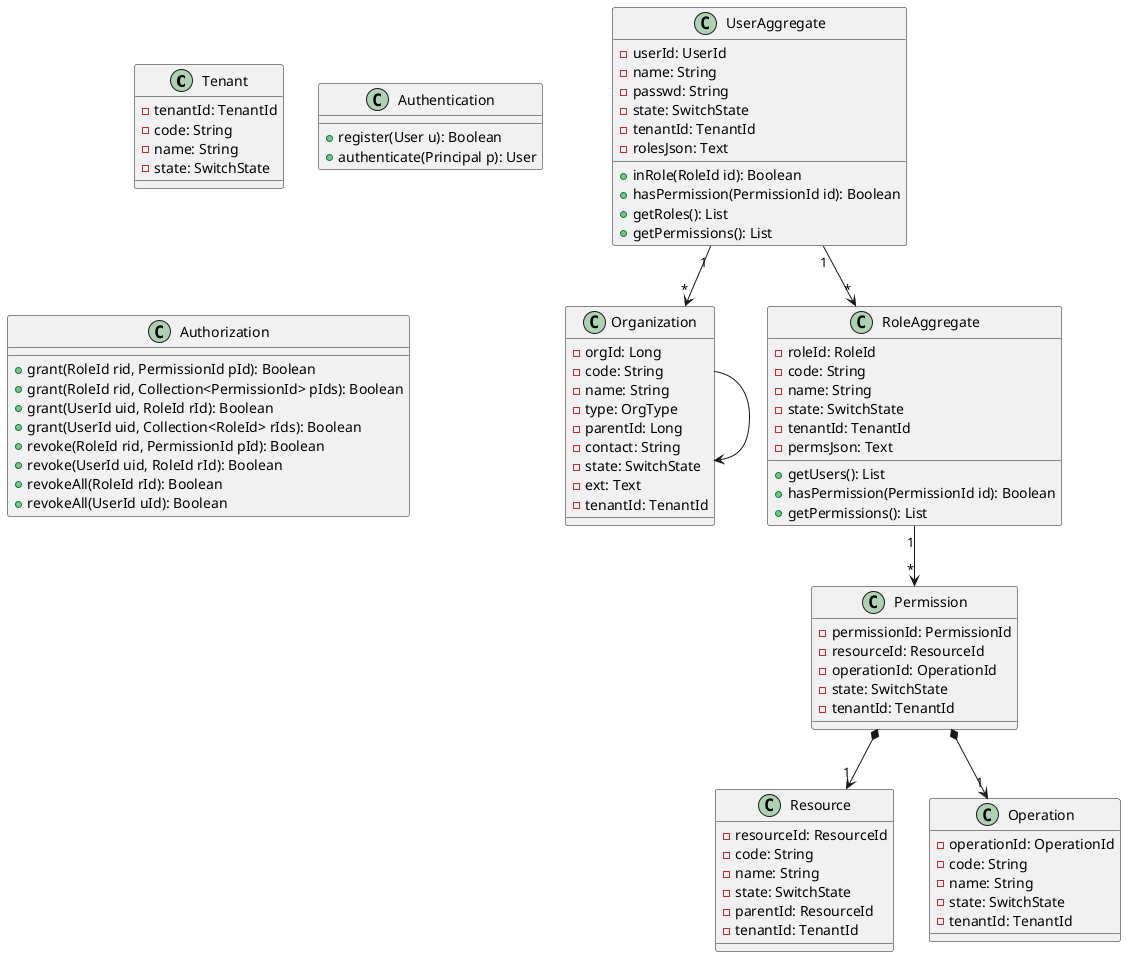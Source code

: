 @startuml 组织与权限

class Tenant {
    - tenantId: TenantId
    - code: String
    - name: String
    - state: SwitchState
'    - createdAt: Long
'    - updatedAt: Long
'    - createdBy: UserId
'    - updatedBy: UserId
}
class Organization {
     - orgId: Long
     - code: String
     - name: String
     - type: OrgType
     - parentId: Long
     - contact: String
     - state: SwitchState
     - ext: Text
     - tenantId: TenantId
 '    - createdAt: Long
 '    - updatedAt: Long
 '    - createdBy: UserId
 '    - updatedBy: UserId
 }
class Authentication {
    + register(User u): Boolean
    + authenticate(Principal p): User
}
class Authorization {
    + grant(RoleId rid, PermissionId pId): Boolean
    + grant(RoleId rid, Collection<PermissionId> pIds): Boolean
    + grant(UserId uid, RoleId rId): Boolean
    + grant(UserId uid, Collection<RoleId> rIds): Boolean
    + revoke(RoleId rid, PermissionId pId): Boolean
    + revoke(UserId uid, RoleId rId): Boolean
    + revokeAll(RoleId rId): Boolean
    + revokeAll(UserId uId): Boolean
}
class UserAggregate {
    - userId: UserId
    - name: String
    - passwd: String
    - state: SwitchState
    - tenantId: TenantId
    - rolesJson: Text
'    - createdAt: Long
'    - updatedAt: Long
'    - createdBy: UserId
'    - updatedBy: UserId
    + inRole(RoleId id): Boolean
    + hasPermission(PermissionId id): Boolean
    + getRoles(): List
    + getPermissions(): List
}
class RoleAggregate {
    - roleId: RoleId
    - code: String
    - name: String
    - state: SwitchState
    - tenantId: TenantId
    - permsJson: Text
'    - createdAt: Long
'    - updatedAt: Long
'    - createdBy: UserId
'    - updatedBy: UserId
    + getUsers(): List
    + hasPermission(PermissionId id): Boolean
    + getPermissions(): List
}
class Permission {
    - permissionId: PermissionId
    - resourceId: ResourceId
    - operationId: OperationId
    - state: SwitchState
    - tenantId: TenantId
'    - createdAt: Long
'    - updatedAt: Long
'    - createdBy: UserId
'    - updatedBy: UserId
}
class Resource {
    - resourceId: ResourceId
    - code: String
    - name: String
    - state: SwitchState
    - parentId: ResourceId
    - tenantId: TenantId
'    - createdAt: Long
'    - updatedAt: Long
'    - createdBy: UserId
'    - updatedBy: UserId
}
class Operation {
    - operationId: OperationId
    - code: String
    - name: String
    - state: SwitchState
    - tenantId: TenantId
'    - createdAt: Long
'    - updatedAt: Long
'    - createdBy: UserId
'    - updatedBy: UserId
}

Organization --> Organization
UserAggregate "1"-->"*" Organization
UserAggregate "1"-->"*" RoleAggregate
RoleAggregate "1"-->"*" Permission
Permission *-->"1" Resource
Permission *-->"1" Operation

@enduml